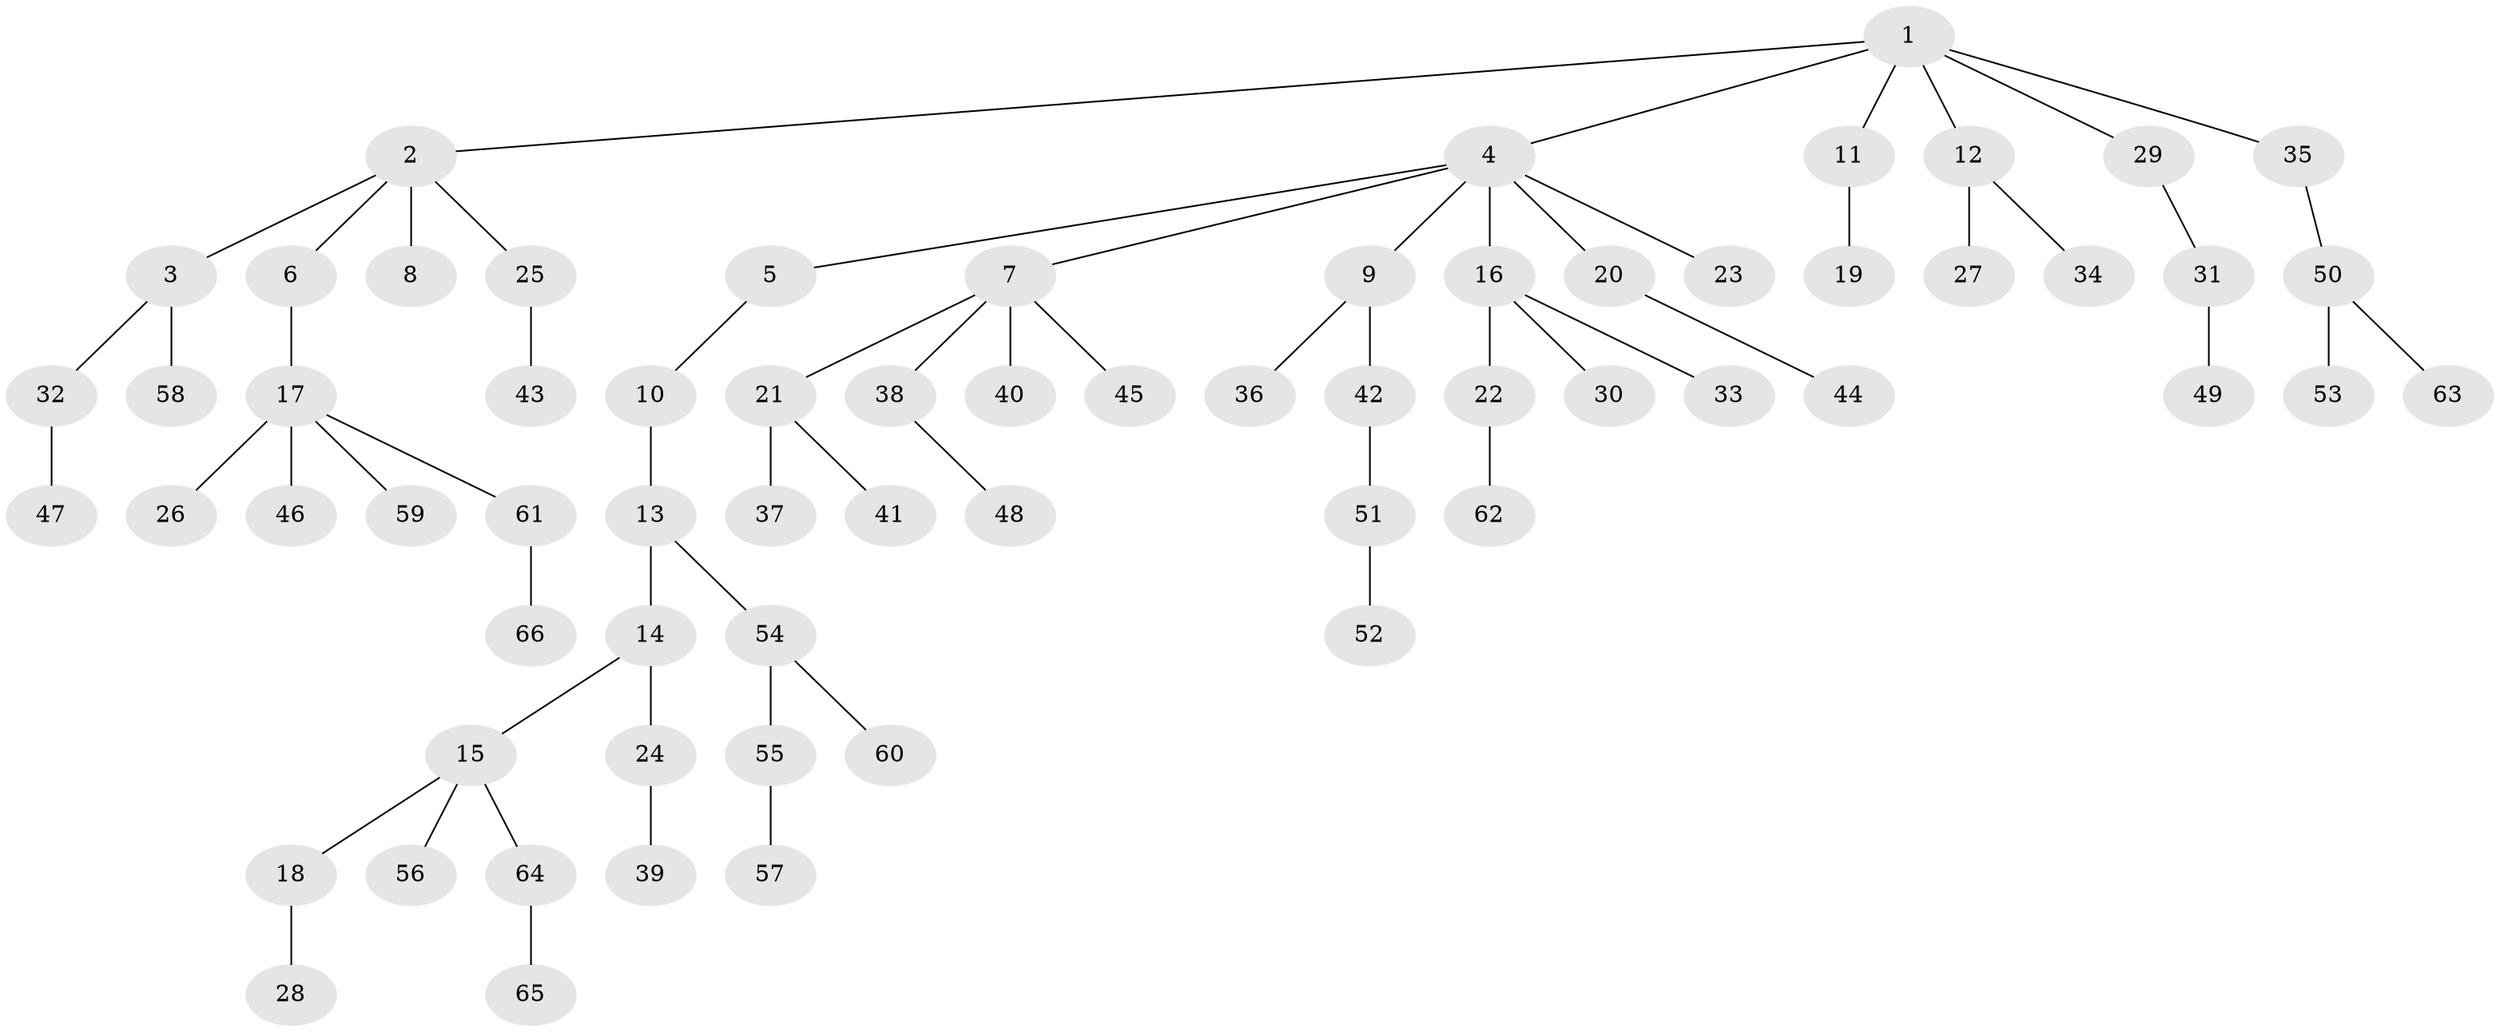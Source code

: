 // coarse degree distribution, {1: 0.6086956521739131, 2: 0.2608695652173913, 4: 0.06521739130434782, 20: 0.021739130434782608, 3: 0.043478260869565216}
// Generated by graph-tools (version 1.1) at 2025/56/03/04/25 21:56:08]
// undirected, 66 vertices, 65 edges
graph export_dot {
graph [start="1"]
  node [color=gray90,style=filled];
  1;
  2;
  3;
  4;
  5;
  6;
  7;
  8;
  9;
  10;
  11;
  12;
  13;
  14;
  15;
  16;
  17;
  18;
  19;
  20;
  21;
  22;
  23;
  24;
  25;
  26;
  27;
  28;
  29;
  30;
  31;
  32;
  33;
  34;
  35;
  36;
  37;
  38;
  39;
  40;
  41;
  42;
  43;
  44;
  45;
  46;
  47;
  48;
  49;
  50;
  51;
  52;
  53;
  54;
  55;
  56;
  57;
  58;
  59;
  60;
  61;
  62;
  63;
  64;
  65;
  66;
  1 -- 2;
  1 -- 4;
  1 -- 11;
  1 -- 12;
  1 -- 29;
  1 -- 35;
  2 -- 3;
  2 -- 6;
  2 -- 8;
  2 -- 25;
  3 -- 32;
  3 -- 58;
  4 -- 5;
  4 -- 7;
  4 -- 9;
  4 -- 16;
  4 -- 20;
  4 -- 23;
  5 -- 10;
  6 -- 17;
  7 -- 21;
  7 -- 38;
  7 -- 40;
  7 -- 45;
  9 -- 36;
  9 -- 42;
  10 -- 13;
  11 -- 19;
  12 -- 27;
  12 -- 34;
  13 -- 14;
  13 -- 54;
  14 -- 15;
  14 -- 24;
  15 -- 18;
  15 -- 56;
  15 -- 64;
  16 -- 22;
  16 -- 30;
  16 -- 33;
  17 -- 26;
  17 -- 46;
  17 -- 59;
  17 -- 61;
  18 -- 28;
  20 -- 44;
  21 -- 37;
  21 -- 41;
  22 -- 62;
  24 -- 39;
  25 -- 43;
  29 -- 31;
  31 -- 49;
  32 -- 47;
  35 -- 50;
  38 -- 48;
  42 -- 51;
  50 -- 53;
  50 -- 63;
  51 -- 52;
  54 -- 55;
  54 -- 60;
  55 -- 57;
  61 -- 66;
  64 -- 65;
}
